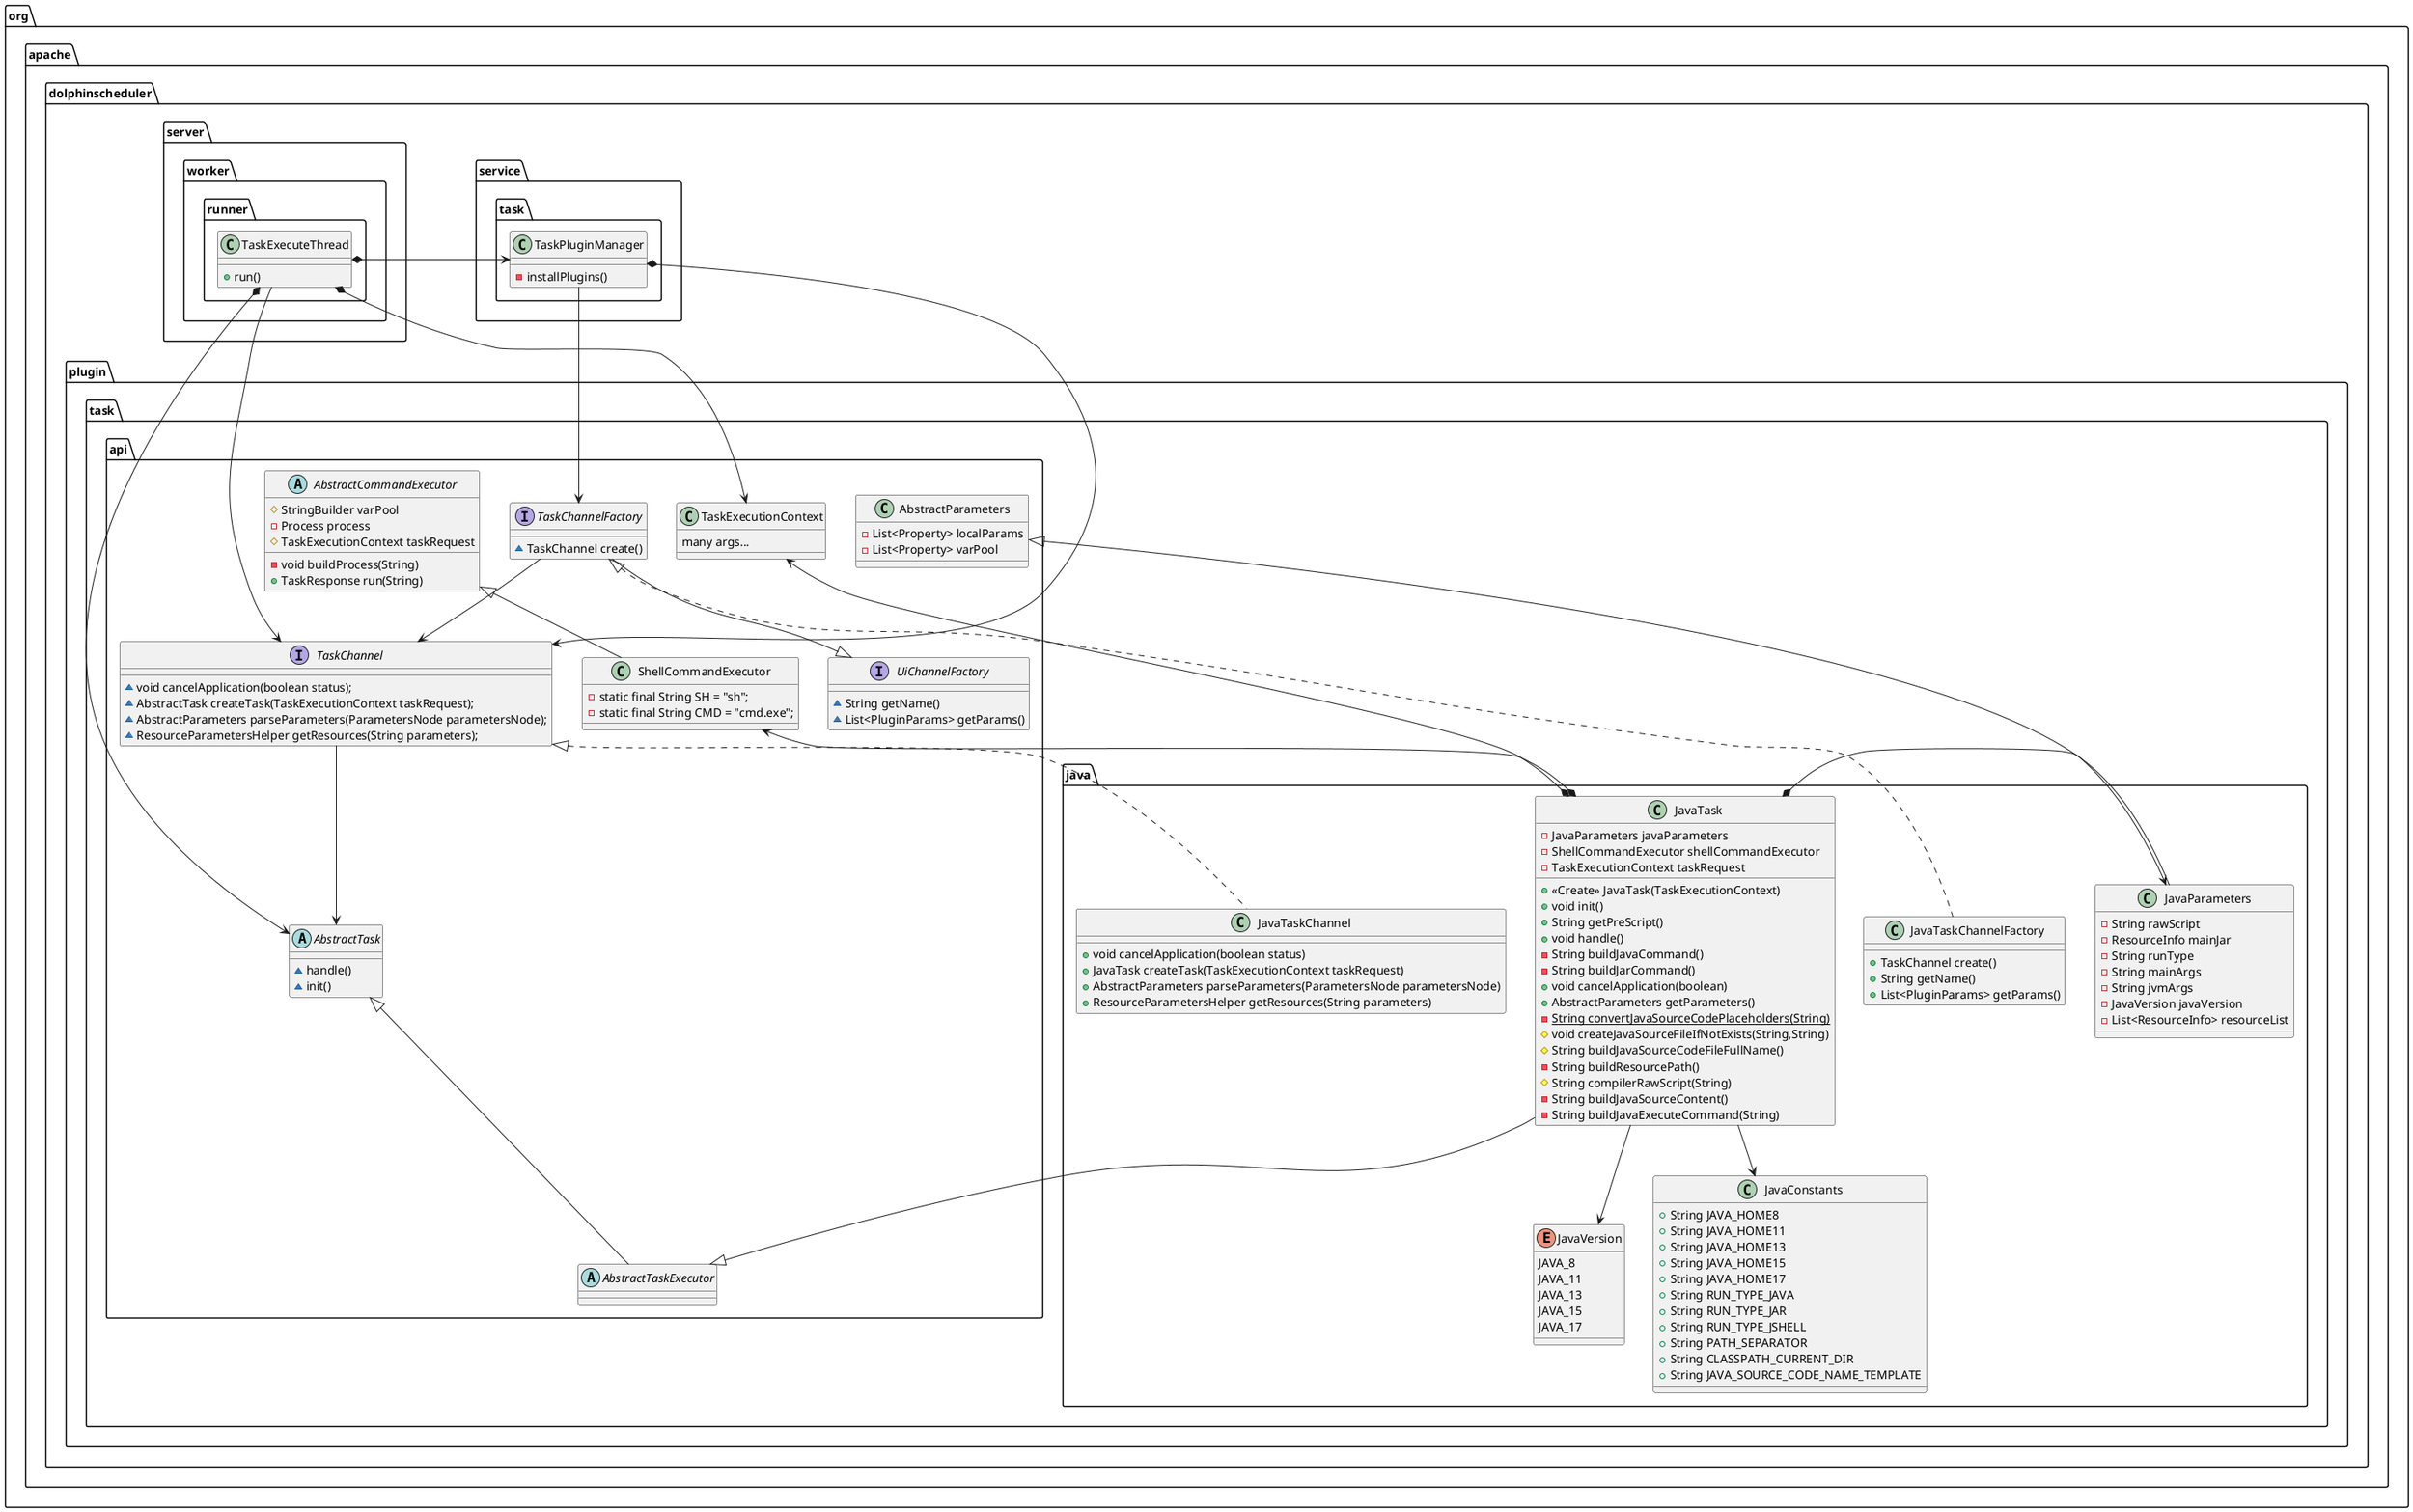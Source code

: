 @startuml

package "org.apache.dolphinscheduler.plugin.task.api"{
    class TaskExecutionContext{
        many args...
    }
    interface TaskChannelFactory {
    ~ TaskChannel create()
    }
    TaskChannelFactory-->TaskChannel
    TaskChannelFactory--|>UiChannelFactory
    interface UiChannelFactory{
        ~String getName()
        ~List<PluginParams> getParams()
    }
    interface TaskChannel {
        ~void cancelApplication(boolean status);
        ~AbstractTask createTask(TaskExecutionContext taskRequest);
        ~AbstractParameters parseParameters(ParametersNode parametersNode);
        ~ResourceParametersHelper getResources(String parameters);
    }
    TaskChannel-->AbstractTask
    abstract class  AbstractTask{
        ~handle()
        ~init()
    }
    class AbstractParameters{
        - List<Property> localParams
        - List<Property> varPool

    }
    abstract class AbstractTaskExecutor extends AbstractTask {}

     abstract class AbstractCommandExecutor {
            # StringBuilder varPool
            - Process process
            # TaskExecutionContext taskRequest
            - void buildProcess(String)
            + TaskResponse run(String)
        }


        class ShellCommandExecutor extends AbstractCommandExecutor {
            - static final String SH = "sh";
            - static final String CMD = "cmd.exe";
        }
}

package "org.apache.dolphinscheduler.service.task"{
    class TaskPluginManager{
    - installPlugins()
    }

    TaskPluginManager-->TaskChannelFactory
    TaskPluginManager*->TaskChannel
}
package "org.apache.dolphinscheduler.server.worker.runner"{
    class TaskExecuteThread{
    + run()
    }
    TaskExecuteThread*->AbstractTask
    TaskExecuteThread*->TaskPluginManager
    TaskExecuteThread*->TaskExecutionContext
    TaskExecuteThread-->TaskChannel
}

package "org.apache.dolphinscheduler.plugin.task.java"{
    class JavaTask {
    - JavaParameters javaParameters
    - ShellCommandExecutor shellCommandExecutor
    - TaskExecutionContext taskRequest
    + <<Create>> JavaTask(TaskExecutionContext)
    + void init()
    + String getPreScript()
    + void handle()
    - String buildJavaCommand()
    - String buildJarCommand()
    + void cancelApplication(boolean)
    + AbstractParameters getParameters()
    - {static} String convertJavaSourceCodePlaceholders(String)
    # void createJavaSourceFileIfNotExists(String,String)
    # String buildJavaSourceCodeFileFullName()
    - String buildResourcePath()
    # String compilerRawScript(String)
    - String buildJavaSourceContent()
    - String buildJavaExecuteCommand(String)
    }
    class JavaTaskChannel {
         +void cancelApplication(boolean status)
         +JavaTask createTask(TaskExecutionContext taskRequest)
         +AbstractParameters parseParameters(ParametersNode parametersNode)
         +ResourceParametersHelper getResources(String parameters)
    }


    class JavaConstants{
        +String JAVA_HOME8
        +String JAVA_HOME11
        +String JAVA_HOME13
        +String JAVA_HOME15
        +String JAVA_HOME17
        +String RUN_TYPE_JAVA
        +String RUN_TYPE_JAR
        +String RUN_TYPE_JSHELL
        +String PATH_SEPARATOR
        +String CLASSPATH_CURRENT_DIR
        +String JAVA_SOURCE_CODE_NAME_TEMPLATE
    }

    class JavaParameters{
        -String rawScript
        -ResourceInfo mainJar
        -String runType
        -String mainArgs
        -String jvmArgs
        -JavaVersion javaVersion
        -List<ResourceInfo> resourceList
    }

    class JavaTaskChannelFactory{
        + TaskChannel create()
        + String getName()
        + List<PluginParams> getParams()
    }

    enum JavaVersion{
            JAVA_8
            JAVA_11
            JAVA_13
            JAVA_15
            JAVA_17
    }
    JavaTask*->JavaParameters
    JavaTask-->JavaConstants
    JavaTask-->JavaVersion
    JavaTask*->TaskExecutionContext
    ShellCommandExecutor<-*JavaTask
    TaskChannelFactory<|..JavaTaskChannelFactory
    AbstractParameters<|--JavaParameters
    AbstractTaskExecutor <|-- JavaTask
    TaskChannel <|..JavaTaskChannel
}

@enduml